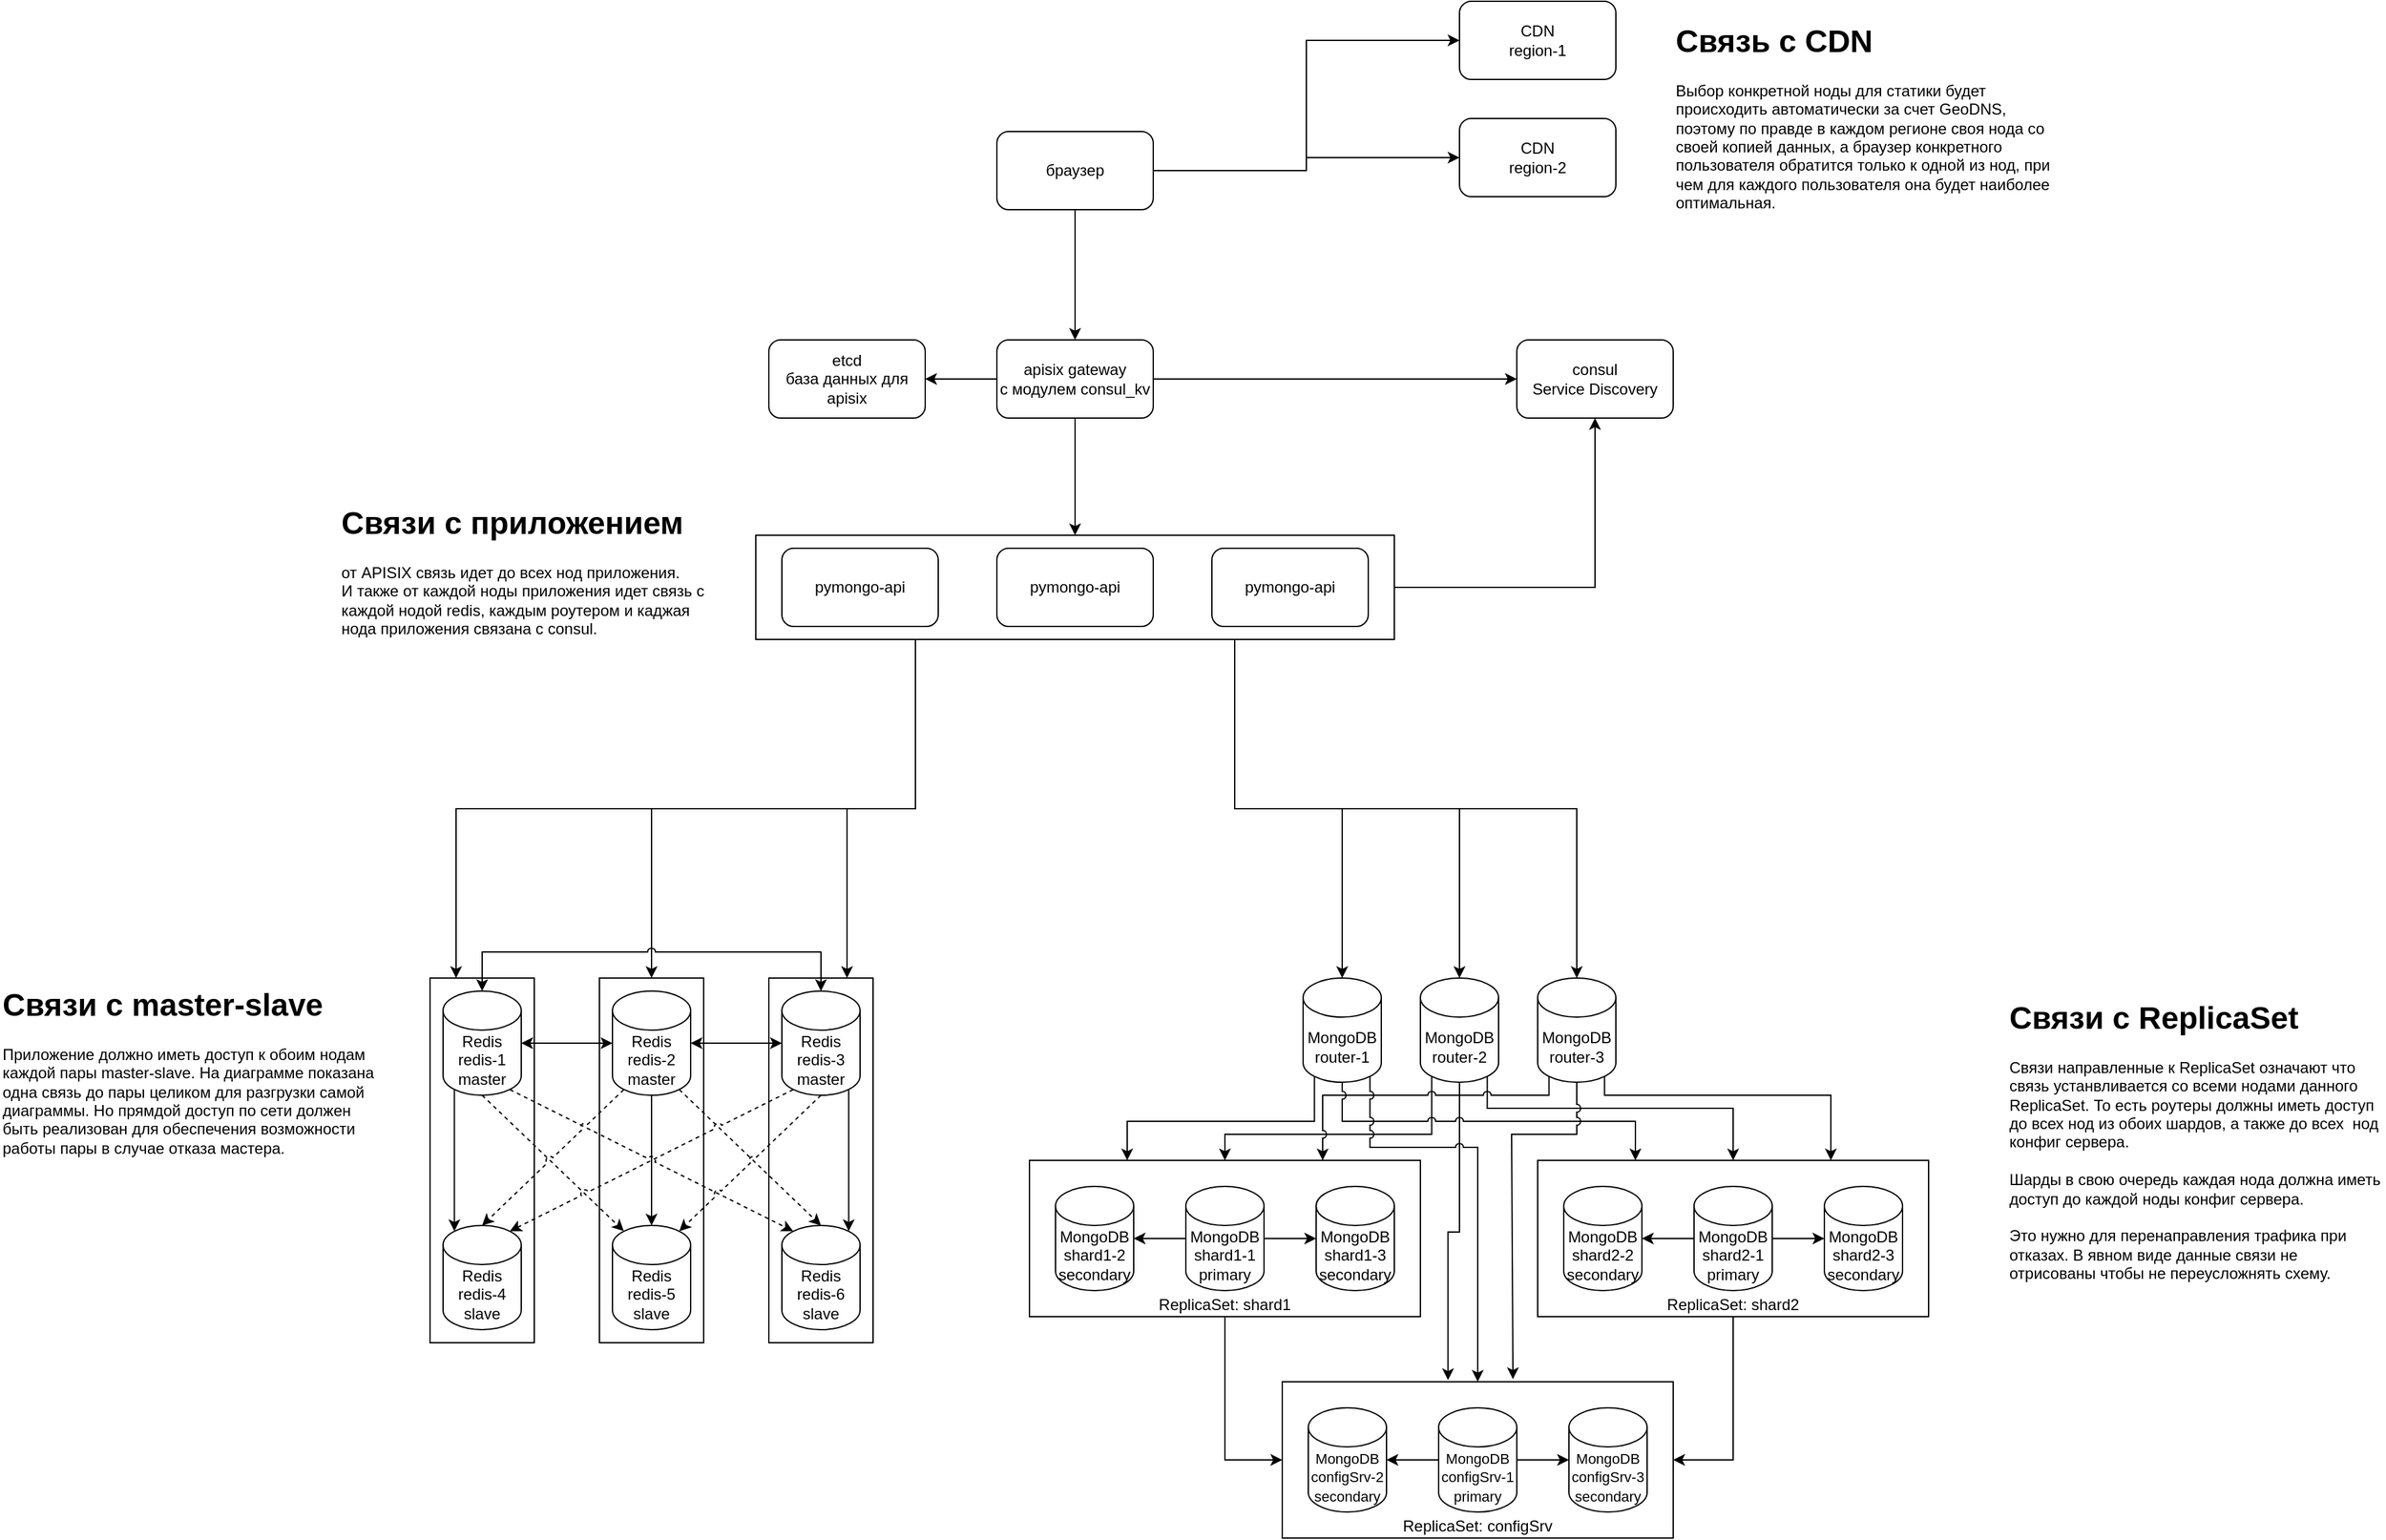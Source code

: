 <mxfile version="24.7.5">
  <diagram name="Page-1" id="-H_mtQnk-PTXWXPvYvuk">
    <mxGraphModel dx="2722" dy="1961" grid="1" gridSize="10" guides="1" tooltips="1" connect="1" arrows="1" fold="1" page="1" pageScale="1" pageWidth="1169" pageHeight="827" math="0" shadow="0">
      <root>
        <mxCell id="0" />
        <mxCell id="1" parent="0" />
        <mxCell id="Lyd-lEIhE1725QVAAXBL-100" value="" style="group" vertex="1" connectable="0" parent="1">
          <mxGeometry x="190" y="380" width="80" height="280" as="geometry" />
        </mxCell>
        <mxCell id="Lyd-lEIhE1725QVAAXBL-99" value="" style="rounded=0;whiteSpace=wrap;html=1;" vertex="1" parent="Lyd-lEIhE1725QVAAXBL-100">
          <mxGeometry width="80" height="280" as="geometry" />
        </mxCell>
        <mxCell id="Lyd-lEIhE1725QVAAXBL-44" value="Redis&lt;br&gt;redis-3&lt;br&gt;master" style="shape=cylinder3;whiteSpace=wrap;html=1;boundedLbl=1;backgroundOutline=1;size=15;" vertex="1" parent="Lyd-lEIhE1725QVAAXBL-100">
          <mxGeometry x="10" y="10" width="60" height="80" as="geometry" />
        </mxCell>
        <mxCell id="Lyd-lEIhE1725QVAAXBL-49" value="Redis&lt;br&gt;redis-6&lt;br&gt;slave" style="shape=cylinder3;whiteSpace=wrap;html=1;boundedLbl=1;backgroundOutline=1;size=15;" vertex="1" parent="Lyd-lEIhE1725QVAAXBL-100">
          <mxGeometry x="10" y="190" width="60" height="80" as="geometry" />
        </mxCell>
        <mxCell id="Lyd-lEIhE1725QVAAXBL-57" style="rounded=0;orthogonalLoop=1;jettySize=auto;html=1;exitX=0.855;exitY=1;exitDx=0;exitDy=-4.35;exitPerimeter=0;entryX=0.855;entryY=0;entryDx=0;entryDy=4.35;entryPerimeter=0;jumpStyle=arc;" edge="1" parent="Lyd-lEIhE1725QVAAXBL-100" source="Lyd-lEIhE1725QVAAXBL-44" target="Lyd-lEIhE1725QVAAXBL-49">
          <mxGeometry relative="1" as="geometry" />
        </mxCell>
        <mxCell id="Lyd-lEIhE1725QVAAXBL-98" value="" style="group" vertex="1" connectable="0" parent="1">
          <mxGeometry x="60" y="380" width="80" height="280" as="geometry" />
        </mxCell>
        <mxCell id="Lyd-lEIhE1725QVAAXBL-97" value="" style="rounded=0;whiteSpace=wrap;html=1;" vertex="1" parent="Lyd-lEIhE1725QVAAXBL-98">
          <mxGeometry width="80" height="280" as="geometry" />
        </mxCell>
        <mxCell id="Lyd-lEIhE1725QVAAXBL-45" value="Redis&lt;br&gt;redis-2&lt;br&gt;master" style="shape=cylinder3;whiteSpace=wrap;html=1;boundedLbl=1;backgroundOutline=1;size=15;" vertex="1" parent="Lyd-lEIhE1725QVAAXBL-98">
          <mxGeometry x="10" y="10" width="60" height="80" as="geometry" />
        </mxCell>
        <mxCell id="Lyd-lEIhE1725QVAAXBL-48" value="Redis&lt;br&gt;redis-5&lt;br&gt;slave" style="shape=cylinder3;whiteSpace=wrap;html=1;boundedLbl=1;backgroundOutline=1;size=15;" vertex="1" parent="Lyd-lEIhE1725QVAAXBL-98">
          <mxGeometry x="10" y="190" width="60" height="80" as="geometry" />
        </mxCell>
        <mxCell id="Lyd-lEIhE1725QVAAXBL-53" style="rounded=0;orthogonalLoop=1;jettySize=auto;html=1;exitX=0.5;exitY=1;exitDx=0;exitDy=0;exitPerimeter=0;entryX=0.5;entryY=0;entryDx=0;entryDy=0;entryPerimeter=0;jumpStyle=arc;" edge="1" parent="Lyd-lEIhE1725QVAAXBL-98" source="Lyd-lEIhE1725QVAAXBL-45" target="Lyd-lEIhE1725QVAAXBL-48">
          <mxGeometry relative="1" as="geometry" />
        </mxCell>
        <mxCell id="Lyd-lEIhE1725QVAAXBL-96" value="" style="group" vertex="1" connectable="0" parent="1">
          <mxGeometry x="-70" y="380" width="80" height="280" as="geometry" />
        </mxCell>
        <mxCell id="Lyd-lEIhE1725QVAAXBL-95" value="" style="rounded=0;whiteSpace=wrap;html=1;" vertex="1" parent="Lyd-lEIhE1725QVAAXBL-96">
          <mxGeometry width="80" height="280" as="geometry" />
        </mxCell>
        <mxCell id="Lyd-lEIhE1725QVAAXBL-46" value="Redis&lt;br&gt;redis-1&lt;br&gt;master" style="shape=cylinder3;whiteSpace=wrap;html=1;boundedLbl=1;backgroundOutline=1;size=15;" vertex="1" parent="Lyd-lEIhE1725QVAAXBL-96">
          <mxGeometry x="10" y="10" width="60" height="80" as="geometry" />
        </mxCell>
        <mxCell id="Lyd-lEIhE1725QVAAXBL-47" value="Redis&lt;br&gt;redis-4&lt;br&gt;slave" style="shape=cylinder3;whiteSpace=wrap;html=1;boundedLbl=1;backgroundOutline=1;size=15;" vertex="1" parent="Lyd-lEIhE1725QVAAXBL-96">
          <mxGeometry x="10" y="190" width="60" height="80" as="geometry" />
        </mxCell>
        <mxCell id="Lyd-lEIhE1725QVAAXBL-50" style="rounded=0;orthogonalLoop=1;jettySize=auto;html=1;exitX=0.145;exitY=1;exitDx=0;exitDy=-4.35;exitPerimeter=0;entryX=0.145;entryY=0;entryDx=0;entryDy=4.35;entryPerimeter=0;jumpStyle=arc;" edge="1" parent="Lyd-lEIhE1725QVAAXBL-96" source="Lyd-lEIhE1725QVAAXBL-46" target="Lyd-lEIhE1725QVAAXBL-47">
          <mxGeometry relative="1" as="geometry" />
        </mxCell>
        <mxCell id="Lyd-lEIhE1725QVAAXBL-33" value="" style="group" vertex="1" connectable="0" parent="1">
          <mxGeometry x="780" y="520" width="300" height="120" as="geometry" />
        </mxCell>
        <mxCell id="Lyd-lEIhE1725QVAAXBL-32" value="ReplicaSet: shard2" style="rounded=0;whiteSpace=wrap;html=1;verticalAlign=bottom;" vertex="1" parent="Lyd-lEIhE1725QVAAXBL-33">
          <mxGeometry width="300" height="120" as="geometry" />
        </mxCell>
        <mxCell id="Lyd-lEIhE1725QVAAXBL-3" value="MongoDB&lt;br&gt;shard2-1&lt;br&gt;primary" style="shape=cylinder3;whiteSpace=wrap;html=1;boundedLbl=1;backgroundOutline=1;size=15;" vertex="1" parent="Lyd-lEIhE1725QVAAXBL-33">
          <mxGeometry x="120" y="20" width="60" height="80" as="geometry" />
        </mxCell>
        <mxCell id="Lyd-lEIhE1725QVAAXBL-16" value="MongoDB&lt;br&gt;shard2-2&lt;br&gt;secondary" style="shape=cylinder3;whiteSpace=wrap;html=1;boundedLbl=1;backgroundOutline=1;size=15;" vertex="1" parent="Lyd-lEIhE1725QVAAXBL-33">
          <mxGeometry x="20" y="20" width="60" height="80" as="geometry" />
        </mxCell>
        <mxCell id="Lyd-lEIhE1725QVAAXBL-17" value="MongoDB&lt;br&gt;shard2-3&lt;br&gt;secondary" style="shape=cylinder3;whiteSpace=wrap;html=1;boundedLbl=1;backgroundOutline=1;size=15;" vertex="1" parent="Lyd-lEIhE1725QVAAXBL-33">
          <mxGeometry x="220" y="20" width="60" height="80" as="geometry" />
        </mxCell>
        <mxCell id="Lyd-lEIhE1725QVAAXBL-25" style="edgeStyle=orthogonalEdgeStyle;rounded=0;orthogonalLoop=1;jettySize=auto;html=1;exitX=0;exitY=0.5;exitDx=0;exitDy=0;exitPerimeter=0;entryX=1;entryY=0.5;entryDx=0;entryDy=0;entryPerimeter=0;" edge="1" parent="Lyd-lEIhE1725QVAAXBL-33" source="Lyd-lEIhE1725QVAAXBL-3" target="Lyd-lEIhE1725QVAAXBL-16">
          <mxGeometry relative="1" as="geometry" />
        </mxCell>
        <mxCell id="Lyd-lEIhE1725QVAAXBL-26" style="edgeStyle=orthogonalEdgeStyle;rounded=0;orthogonalLoop=1;jettySize=auto;html=1;exitX=1;exitY=0.5;exitDx=0;exitDy=0;exitPerimeter=0;entryX=0;entryY=0.5;entryDx=0;entryDy=0;entryPerimeter=0;" edge="1" parent="Lyd-lEIhE1725QVAAXBL-33" source="Lyd-lEIhE1725QVAAXBL-3" target="Lyd-lEIhE1725QVAAXBL-17">
          <mxGeometry relative="1" as="geometry" />
        </mxCell>
        <mxCell id="Lyd-lEIhE1725QVAAXBL-31" value="" style="group" vertex="1" connectable="0" parent="1">
          <mxGeometry x="390" y="520" width="300" height="120" as="geometry" />
        </mxCell>
        <mxCell id="Lyd-lEIhE1725QVAAXBL-30" value="ReplicaSet: shard1" style="rounded=0;whiteSpace=wrap;html=1;verticalAlign=bottom;" vertex="1" parent="Lyd-lEIhE1725QVAAXBL-31">
          <mxGeometry width="300" height="120" as="geometry" />
        </mxCell>
        <mxCell id="Lyd-lEIhE1725QVAAXBL-2" value="MongoDB&lt;br&gt;shard1-1&lt;br&gt;primary" style="shape=cylinder3;whiteSpace=wrap;html=1;boundedLbl=1;backgroundOutline=1;size=15;" vertex="1" parent="Lyd-lEIhE1725QVAAXBL-31">
          <mxGeometry x="120" y="20" width="60" height="80" as="geometry" />
        </mxCell>
        <mxCell id="Lyd-lEIhE1725QVAAXBL-12" value="MongoDB&lt;br&gt;shard1-2&lt;br&gt;secondary" style="shape=cylinder3;whiteSpace=wrap;html=1;boundedLbl=1;backgroundOutline=1;size=15;" vertex="1" parent="Lyd-lEIhE1725QVAAXBL-31">
          <mxGeometry x="20" y="20" width="60" height="80" as="geometry" />
        </mxCell>
        <mxCell id="Lyd-lEIhE1725QVAAXBL-13" value="MongoDB&lt;br&gt;shard1-3&lt;br&gt;secondary" style="shape=cylinder3;whiteSpace=wrap;html=1;boundedLbl=1;backgroundOutline=1;size=15;" vertex="1" parent="Lyd-lEIhE1725QVAAXBL-31">
          <mxGeometry x="220" y="20" width="60" height="80" as="geometry" />
        </mxCell>
        <mxCell id="Lyd-lEIhE1725QVAAXBL-21" style="edgeStyle=orthogonalEdgeStyle;rounded=0;orthogonalLoop=1;jettySize=auto;html=1;exitX=0;exitY=0.5;exitDx=0;exitDy=0;exitPerimeter=0;entryX=1;entryY=0.5;entryDx=0;entryDy=0;entryPerimeter=0;" edge="1" parent="Lyd-lEIhE1725QVAAXBL-31" source="Lyd-lEIhE1725QVAAXBL-2" target="Lyd-lEIhE1725QVAAXBL-12">
          <mxGeometry relative="1" as="geometry" />
        </mxCell>
        <mxCell id="Lyd-lEIhE1725QVAAXBL-22" style="edgeStyle=orthogonalEdgeStyle;rounded=0;orthogonalLoop=1;jettySize=auto;html=1;exitX=1;exitY=0.5;exitDx=0;exitDy=0;exitPerimeter=0;entryX=0;entryY=0.5;entryDx=0;entryDy=0;entryPerimeter=0;" edge="1" parent="Lyd-lEIhE1725QVAAXBL-31" source="Lyd-lEIhE1725QVAAXBL-2" target="Lyd-lEIhE1725QVAAXBL-13">
          <mxGeometry relative="1" as="geometry" />
        </mxCell>
        <mxCell id="Lyd-lEIhE1725QVAAXBL-51" style="rounded=0;orthogonalLoop=1;jettySize=auto;html=1;exitX=0.5;exitY=1;exitDx=0;exitDy=0;exitPerimeter=0;entryX=0.145;entryY=0;entryDx=0;entryDy=4.35;entryPerimeter=0;dashed=1;" edge="1" parent="1" source="Lyd-lEIhE1725QVAAXBL-46" target="Lyd-lEIhE1725QVAAXBL-48">
          <mxGeometry relative="1" as="geometry" />
        </mxCell>
        <mxCell id="Lyd-lEIhE1725QVAAXBL-52" style="rounded=0;orthogonalLoop=1;jettySize=auto;html=1;exitX=0.855;exitY=1;exitDx=0;exitDy=-4.35;exitPerimeter=0;entryX=0.145;entryY=0;entryDx=0;entryDy=4.35;entryPerimeter=0;jumpStyle=arc;dashed=1;" edge="1" parent="1" source="Lyd-lEIhE1725QVAAXBL-46" target="Lyd-lEIhE1725QVAAXBL-49">
          <mxGeometry relative="1" as="geometry" />
        </mxCell>
        <mxCell id="Lyd-lEIhE1725QVAAXBL-54" style="rounded=0;orthogonalLoop=1;jettySize=auto;html=1;exitX=0.145;exitY=1;exitDx=0;exitDy=-4.35;exitPerimeter=0;entryX=0.5;entryY=0;entryDx=0;entryDy=0;entryPerimeter=0;jumpStyle=arc;dashed=1;" edge="1" parent="1" source="Lyd-lEIhE1725QVAAXBL-45" target="Lyd-lEIhE1725QVAAXBL-47">
          <mxGeometry relative="1" as="geometry" />
        </mxCell>
        <mxCell id="Lyd-lEIhE1725QVAAXBL-55" style="rounded=0;orthogonalLoop=1;jettySize=auto;html=1;exitX=0.855;exitY=1;exitDx=0;exitDy=-4.35;exitPerimeter=0;entryX=0.5;entryY=0;entryDx=0;entryDy=0;entryPerimeter=0;jumpStyle=arc;dashed=1;" edge="1" parent="1" source="Lyd-lEIhE1725QVAAXBL-45" target="Lyd-lEIhE1725QVAAXBL-49">
          <mxGeometry relative="1" as="geometry" />
        </mxCell>
        <mxCell id="Lyd-lEIhE1725QVAAXBL-58" style="rounded=0;orthogonalLoop=1;jettySize=auto;html=1;exitX=0.5;exitY=1;exitDx=0;exitDy=0;exitPerimeter=0;entryX=0.855;entryY=0;entryDx=0;entryDy=4.35;entryPerimeter=0;jumpStyle=arc;dashed=1;" edge="1" parent="1" source="Lyd-lEIhE1725QVAAXBL-44" target="Lyd-lEIhE1725QVAAXBL-48">
          <mxGeometry relative="1" as="geometry" />
        </mxCell>
        <mxCell id="Lyd-lEIhE1725QVAAXBL-59" style="rounded=0;orthogonalLoop=1;jettySize=auto;html=1;exitX=0.145;exitY=1;exitDx=0;exitDy=-4.35;exitPerimeter=0;entryX=0.855;entryY=0;entryDx=0;entryDy=4.35;entryPerimeter=0;jumpStyle=arc;dashed=1;" edge="1" parent="1" source="Lyd-lEIhE1725QVAAXBL-44" target="Lyd-lEIhE1725QVAAXBL-47">
          <mxGeometry relative="1" as="geometry" />
        </mxCell>
        <mxCell id="Lyd-lEIhE1725QVAAXBL-61" style="edgeStyle=orthogonalEdgeStyle;rounded=0;orthogonalLoop=1;jettySize=auto;html=1;exitX=0;exitY=0.5;exitDx=0;exitDy=0;exitPerimeter=0;entryX=1;entryY=0.5;entryDx=0;entryDy=0;entryPerimeter=0;startArrow=classic;startFill=1;" edge="1" parent="1" source="Lyd-lEIhE1725QVAAXBL-45" target="Lyd-lEIhE1725QVAAXBL-46">
          <mxGeometry relative="1" as="geometry" />
        </mxCell>
        <mxCell id="Lyd-lEIhE1725QVAAXBL-62" style="edgeStyle=orthogonalEdgeStyle;rounded=0;orthogonalLoop=1;jettySize=auto;html=1;exitX=1;exitY=0.5;exitDx=0;exitDy=0;exitPerimeter=0;entryX=0;entryY=0.5;entryDx=0;entryDy=0;entryPerimeter=0;startArrow=classic;startFill=1;" edge="1" parent="1" source="Lyd-lEIhE1725QVAAXBL-45" target="Lyd-lEIhE1725QVAAXBL-44">
          <mxGeometry relative="1" as="geometry" />
        </mxCell>
        <mxCell id="Lyd-lEIhE1725QVAAXBL-71" value="" style="group;verticalAlign=bottom;" vertex="1" connectable="0" parent="1">
          <mxGeometry x="584" y="690" width="300" height="120" as="geometry" />
        </mxCell>
        <mxCell id="Lyd-lEIhE1725QVAAXBL-72" value="ReplicaSet: configSrv" style="rounded=0;whiteSpace=wrap;html=1;verticalAlign=bottom;" vertex="1" parent="Lyd-lEIhE1725QVAAXBL-71">
          <mxGeometry width="300" height="120" as="geometry" />
        </mxCell>
        <mxCell id="Lyd-lEIhE1725QVAAXBL-73" value="&lt;font style=&quot;font-size: 11px;&quot;&gt;MongoDB&lt;br&gt;configSrv-1&lt;br&gt;primary&lt;/font&gt;" style="shape=cylinder3;whiteSpace=wrap;html=1;boundedLbl=1;backgroundOutline=1;size=15;" vertex="1" parent="Lyd-lEIhE1725QVAAXBL-71">
          <mxGeometry x="120" y="20" width="60" height="80" as="geometry" />
        </mxCell>
        <mxCell id="Lyd-lEIhE1725QVAAXBL-74" value="&lt;font style=&quot;font-size: 11px;&quot;&gt;MongoDB&lt;br&gt;configSrv-2&lt;br&gt;secondary&lt;/font&gt;" style="shape=cylinder3;whiteSpace=wrap;html=1;boundedLbl=1;backgroundOutline=1;size=15;" vertex="1" parent="Lyd-lEIhE1725QVAAXBL-71">
          <mxGeometry x="20" y="20" width="60" height="80" as="geometry" />
        </mxCell>
        <mxCell id="Lyd-lEIhE1725QVAAXBL-75" value="&lt;font style=&quot;font-size: 11px;&quot;&gt;MongoDB&lt;br&gt;configSrv-3&lt;br&gt;secondary&lt;/font&gt;" style="shape=cylinder3;whiteSpace=wrap;html=1;boundedLbl=1;backgroundOutline=1;size=15;" vertex="1" parent="Lyd-lEIhE1725QVAAXBL-71">
          <mxGeometry x="220" y="20" width="60" height="80" as="geometry" />
        </mxCell>
        <mxCell id="Lyd-lEIhE1725QVAAXBL-76" style="edgeStyle=orthogonalEdgeStyle;rounded=0;orthogonalLoop=1;jettySize=auto;html=1;exitX=0;exitY=0.5;exitDx=0;exitDy=0;exitPerimeter=0;entryX=1;entryY=0.5;entryDx=0;entryDy=0;entryPerimeter=0;" edge="1" parent="Lyd-lEIhE1725QVAAXBL-71" source="Lyd-lEIhE1725QVAAXBL-73" target="Lyd-lEIhE1725QVAAXBL-74">
          <mxGeometry relative="1" as="geometry" />
        </mxCell>
        <mxCell id="Lyd-lEIhE1725QVAAXBL-77" style="edgeStyle=orthogonalEdgeStyle;rounded=0;orthogonalLoop=1;jettySize=auto;html=1;exitX=1;exitY=0.5;exitDx=0;exitDy=0;exitPerimeter=0;entryX=0;entryY=0.5;entryDx=0;entryDy=0;entryPerimeter=0;" edge="1" parent="Lyd-lEIhE1725QVAAXBL-71" source="Lyd-lEIhE1725QVAAXBL-73" target="Lyd-lEIhE1725QVAAXBL-75">
          <mxGeometry relative="1" as="geometry" />
        </mxCell>
        <mxCell id="Lyd-lEIhE1725QVAAXBL-78" style="edgeStyle=orthogonalEdgeStyle;rounded=0;orthogonalLoop=1;jettySize=auto;html=1;exitX=0.5;exitY=1;exitDx=0;exitDy=0;entryX=0;entryY=0.5;entryDx=0;entryDy=0;" edge="1" parent="1" source="Lyd-lEIhE1725QVAAXBL-30" target="Lyd-lEIhE1725QVAAXBL-72">
          <mxGeometry relative="1" as="geometry" />
        </mxCell>
        <mxCell id="Lyd-lEIhE1725QVAAXBL-79" style="edgeStyle=orthogonalEdgeStyle;rounded=0;orthogonalLoop=1;jettySize=auto;html=1;exitX=0.5;exitY=1;exitDx=0;exitDy=0;entryX=1;entryY=0.5;entryDx=0;entryDy=0;" edge="1" parent="1" source="Lyd-lEIhE1725QVAAXBL-32" target="Lyd-lEIhE1725QVAAXBL-72">
          <mxGeometry relative="1" as="geometry" />
        </mxCell>
        <mxCell id="Lyd-lEIhE1725QVAAXBL-86" style="edgeStyle=orthogonalEdgeStyle;rounded=0;orthogonalLoop=1;jettySize=auto;html=1;exitX=0.145;exitY=1;exitDx=0;exitDy=-4.35;exitPerimeter=0;entryX=0.25;entryY=0;entryDx=0;entryDy=0;" edge="1" parent="1" source="Lyd-lEIhE1725QVAAXBL-81" target="Lyd-lEIhE1725QVAAXBL-30">
          <mxGeometry relative="1" as="geometry" />
        </mxCell>
        <mxCell id="Lyd-lEIhE1725QVAAXBL-81" value="MongoDB&lt;br&gt;router-1" style="shape=cylinder3;whiteSpace=wrap;html=1;boundedLbl=1;backgroundOutline=1;size=15;" vertex="1" parent="1">
          <mxGeometry x="600" y="380" width="60" height="80" as="geometry" />
        </mxCell>
        <mxCell id="Lyd-lEIhE1725QVAAXBL-89" style="edgeStyle=orthogonalEdgeStyle;rounded=0;orthogonalLoop=1;jettySize=auto;html=1;exitX=0.145;exitY=1;exitDx=0;exitDy=-4.35;exitPerimeter=0;entryX=0.5;entryY=0;entryDx=0;entryDy=0;" edge="1" parent="1" source="Lyd-lEIhE1725QVAAXBL-82" target="Lyd-lEIhE1725QVAAXBL-30">
          <mxGeometry relative="1" as="geometry">
            <Array as="points">
              <mxPoint x="699" y="500" />
              <mxPoint x="540" y="500" />
            </Array>
          </mxGeometry>
        </mxCell>
        <mxCell id="Lyd-lEIhE1725QVAAXBL-91" style="edgeStyle=orthogonalEdgeStyle;rounded=0;orthogonalLoop=1;jettySize=auto;html=1;exitX=0.855;exitY=1;exitDx=0;exitDy=-4.35;exitPerimeter=0;entryX=0.5;entryY=0;entryDx=0;entryDy=0;" edge="1" parent="1" source="Lyd-lEIhE1725QVAAXBL-82" target="Lyd-lEIhE1725QVAAXBL-32">
          <mxGeometry relative="1" as="geometry">
            <Array as="points">
              <mxPoint x="741" y="480" />
              <mxPoint x="930" y="480" />
            </Array>
          </mxGeometry>
        </mxCell>
        <mxCell id="Lyd-lEIhE1725QVAAXBL-82" value="MongoDB&lt;br&gt;router-2" style="shape=cylinder3;whiteSpace=wrap;html=1;boundedLbl=1;backgroundOutline=1;size=15;" vertex="1" parent="1">
          <mxGeometry x="690" y="380" width="60" height="80" as="geometry" />
        </mxCell>
        <mxCell id="Lyd-lEIhE1725QVAAXBL-92" style="edgeStyle=orthogonalEdgeStyle;rounded=0;orthogonalLoop=1;jettySize=auto;html=1;exitX=0.145;exitY=1;exitDx=0;exitDy=-4.35;exitPerimeter=0;entryX=0.75;entryY=0;entryDx=0;entryDy=0;jumpStyle=arc;" edge="1" parent="1" source="Lyd-lEIhE1725QVAAXBL-83" target="Lyd-lEIhE1725QVAAXBL-30">
          <mxGeometry relative="1" as="geometry">
            <Array as="points">
              <mxPoint x="789" y="470" />
              <mxPoint x="615" y="470" />
            </Array>
          </mxGeometry>
        </mxCell>
        <mxCell id="Lyd-lEIhE1725QVAAXBL-94" style="edgeStyle=orthogonalEdgeStyle;rounded=0;orthogonalLoop=1;jettySize=auto;html=1;exitX=0.855;exitY=1;exitDx=0;exitDy=-4.35;exitPerimeter=0;entryX=0.75;entryY=0;entryDx=0;entryDy=0;" edge="1" parent="1" source="Lyd-lEIhE1725QVAAXBL-83" target="Lyd-lEIhE1725QVAAXBL-32">
          <mxGeometry relative="1" as="geometry">
            <Array as="points">
              <mxPoint x="831" y="470" />
              <mxPoint x="1005" y="470" />
            </Array>
          </mxGeometry>
        </mxCell>
        <mxCell id="Lyd-lEIhE1725QVAAXBL-83" value="MongoDB&lt;br&gt;router-3" style="shape=cylinder3;whiteSpace=wrap;html=1;boundedLbl=1;backgroundOutline=1;size=15;" vertex="1" parent="1">
          <mxGeometry x="780" y="380" width="60" height="80" as="geometry" />
        </mxCell>
        <mxCell id="Lyd-lEIhE1725QVAAXBL-90" style="edgeStyle=orthogonalEdgeStyle;rounded=0;orthogonalLoop=1;jettySize=auto;html=1;exitX=0.5;exitY=1;exitDx=0;exitDy=0;exitPerimeter=0;entryX=0.424;entryY=-0.01;entryDx=0;entryDy=0;entryPerimeter=0;" edge="1" parent="1" source="Lyd-lEIhE1725QVAAXBL-82" target="Lyd-lEIhE1725QVAAXBL-72">
          <mxGeometry relative="1" as="geometry" />
        </mxCell>
        <mxCell id="Lyd-lEIhE1725QVAAXBL-87" style="edgeStyle=orthogonalEdgeStyle;rounded=0;orthogonalLoop=1;jettySize=auto;html=1;exitX=0.5;exitY=1;exitDx=0;exitDy=0;exitPerimeter=0;entryX=0.25;entryY=0;entryDx=0;entryDy=0;jumpStyle=arc;" edge="1" parent="1" source="Lyd-lEIhE1725QVAAXBL-81" target="Lyd-lEIhE1725QVAAXBL-32">
          <mxGeometry relative="1" as="geometry" />
        </mxCell>
        <mxCell id="Lyd-lEIhE1725QVAAXBL-88" style="edgeStyle=orthogonalEdgeStyle;rounded=0;orthogonalLoop=1;jettySize=auto;html=1;exitX=0.855;exitY=1;exitDx=0;exitDy=-4.35;exitPerimeter=0;entryX=0.5;entryY=0;entryDx=0;entryDy=0;jumpStyle=arc;" edge="1" parent="1" source="Lyd-lEIhE1725QVAAXBL-81" target="Lyd-lEIhE1725QVAAXBL-72">
          <mxGeometry relative="1" as="geometry">
            <Array as="points">
              <mxPoint x="651" y="510" />
              <mxPoint x="734" y="510" />
            </Array>
          </mxGeometry>
        </mxCell>
        <mxCell id="Lyd-lEIhE1725QVAAXBL-93" style="edgeStyle=orthogonalEdgeStyle;rounded=0;orthogonalLoop=1;jettySize=auto;html=1;exitX=0.5;exitY=1;exitDx=0;exitDy=0;exitPerimeter=0;entryX=0.59;entryY=-0.017;entryDx=0;entryDy=0;entryPerimeter=0;jumpStyle=arc;" edge="1" parent="1" source="Lyd-lEIhE1725QVAAXBL-83" target="Lyd-lEIhE1725QVAAXBL-72">
          <mxGeometry relative="1" as="geometry">
            <Array as="points">
              <mxPoint x="810" y="500" />
              <mxPoint x="760" y="500" />
              <mxPoint x="760" y="575" />
              <mxPoint x="761" y="575" />
            </Array>
          </mxGeometry>
        </mxCell>
        <mxCell id="Lyd-lEIhE1725QVAAXBL-101" value="&lt;h1 style=&quot;margin-top: 0px;&quot;&gt;Связи с ReplicaSet&lt;/h1&gt;&lt;p&gt;Связи направленные к ReplicaSet означают что связь устанвливается со всеми нодами данного ReplicaSet. То есть роутеры должны иметь доступ до всех нод из обоих шардов, а также до всех&amp;nbsp; нод конфиг сервера.&lt;br&gt;&lt;br&gt;Шарды в свою очередь каждая нода должна иметь доступ до каждой ноды конфиг сервера.&lt;br&gt;&lt;br&gt;Это нужно для перенаправления трафика при отказах. В явном виде данные связи не отрисованы чтобы не переусложнять схему.&lt;/p&gt;" style="text;html=1;whiteSpace=wrap;overflow=hidden;rounded=0;" vertex="1" parent="1">
          <mxGeometry x="1140" y="390" width="290" height="260" as="geometry" />
        </mxCell>
        <mxCell id="Lyd-lEIhE1725QVAAXBL-102" value="&lt;h1 style=&quot;margin-top: 0px;&quot;&gt;Связи с master-slave&lt;/h1&gt;&lt;p&gt;Приложение должно иметь доступ к обоим нодам каждой пары master-slave. На диаграмме показана одна связь до пары целиком для разгрузки самой диаграммы. Но прямдой доступ по сети должен быть реализован для обеспечения возможности работы пары в случае отказа мастера.&lt;/p&gt;" style="text;html=1;whiteSpace=wrap;overflow=hidden;rounded=0;" vertex="1" parent="1">
          <mxGeometry x="-400" y="380" width="290" height="260" as="geometry" />
        </mxCell>
        <mxCell id="Lyd-lEIhE1725QVAAXBL-118" style="edgeStyle=orthogonalEdgeStyle;rounded=0;orthogonalLoop=1;jettySize=auto;html=1;exitX=0.5;exitY=1;exitDx=0;exitDy=0;entryX=0.5;entryY=0;entryDx=0;entryDy=0;" edge="1" parent="1" source="Lyd-lEIhE1725QVAAXBL-103" target="Lyd-lEIhE1725QVAAXBL-110">
          <mxGeometry relative="1" as="geometry" />
        </mxCell>
        <mxCell id="Lyd-lEIhE1725QVAAXBL-122" style="edgeStyle=orthogonalEdgeStyle;rounded=0;orthogonalLoop=1;jettySize=auto;html=1;exitX=0;exitY=0.5;exitDx=0;exitDy=0;entryX=1;entryY=0.5;entryDx=0;entryDy=0;" edge="1" parent="1" source="Lyd-lEIhE1725QVAAXBL-103" target="Lyd-lEIhE1725QVAAXBL-120">
          <mxGeometry relative="1" as="geometry" />
        </mxCell>
        <mxCell id="Lyd-lEIhE1725QVAAXBL-124" style="edgeStyle=orthogonalEdgeStyle;rounded=0;orthogonalLoop=1;jettySize=auto;html=1;exitX=1;exitY=0.5;exitDx=0;exitDy=0;entryX=0;entryY=0.5;entryDx=0;entryDy=0;" edge="1" parent="1" source="Lyd-lEIhE1725QVAAXBL-103" target="Lyd-lEIhE1725QVAAXBL-123">
          <mxGeometry relative="1" as="geometry" />
        </mxCell>
        <mxCell id="Lyd-lEIhE1725QVAAXBL-103" value="apisix gateway&lt;br&gt;с модулем consul_kv" style="rounded=1;whiteSpace=wrap;html=1;" vertex="1" parent="1">
          <mxGeometry x="365" y="-110" width="120" height="60" as="geometry" />
        </mxCell>
        <mxCell id="Lyd-lEIhE1725QVAAXBL-107" style="edgeStyle=orthogonalEdgeStyle;rounded=0;orthogonalLoop=1;jettySize=auto;html=1;exitX=0.5;exitY=1;exitDx=0;exitDy=0;entryX=0.5;entryY=0;entryDx=0;entryDy=0;" edge="1" parent="1" source="Lyd-lEIhE1725QVAAXBL-105" target="Lyd-lEIhE1725QVAAXBL-103">
          <mxGeometry relative="1" as="geometry" />
        </mxCell>
        <mxCell id="Lyd-lEIhE1725QVAAXBL-129" style="edgeStyle=orthogonalEdgeStyle;rounded=0;orthogonalLoop=1;jettySize=auto;html=1;exitX=1;exitY=0.5;exitDx=0;exitDy=0;entryX=0;entryY=0.5;entryDx=0;entryDy=0;" edge="1" parent="1" source="Lyd-lEIhE1725QVAAXBL-105" target="Lyd-lEIhE1725QVAAXBL-127">
          <mxGeometry relative="1" as="geometry" />
        </mxCell>
        <mxCell id="Lyd-lEIhE1725QVAAXBL-130" style="edgeStyle=orthogonalEdgeStyle;rounded=0;orthogonalLoop=1;jettySize=auto;html=1;exitX=1;exitY=0.5;exitDx=0;exitDy=0;entryX=0;entryY=0.5;entryDx=0;entryDy=0;" edge="1" parent="1" source="Lyd-lEIhE1725QVAAXBL-105" target="Lyd-lEIhE1725QVAAXBL-128">
          <mxGeometry relative="1" as="geometry" />
        </mxCell>
        <mxCell id="Lyd-lEIhE1725QVAAXBL-105" value="браузер" style="rounded=1;whiteSpace=wrap;html=1;" vertex="1" parent="1">
          <mxGeometry x="365" y="-270" width="120" height="60" as="geometry" />
        </mxCell>
        <mxCell id="Lyd-lEIhE1725QVAAXBL-111" value="" style="group" vertex="1" connectable="0" parent="1">
          <mxGeometry x="180" y="40" width="490" height="80" as="geometry" />
        </mxCell>
        <mxCell id="Lyd-lEIhE1725QVAAXBL-110" value="" style="rounded=0;whiteSpace=wrap;html=1;" vertex="1" parent="Lyd-lEIhE1725QVAAXBL-111">
          <mxGeometry width="490" height="80" as="geometry" />
        </mxCell>
        <mxCell id="zA23MoTUsTF4_91t8viU-3" value="pymongo-api" style="rounded=1;whiteSpace=wrap;html=1;" parent="Lyd-lEIhE1725QVAAXBL-111" vertex="1">
          <mxGeometry x="20" y="10" width="120" height="60" as="geometry" />
        </mxCell>
        <mxCell id="Lyd-lEIhE1725QVAAXBL-108" value="pymongo-api" style="rounded=1;whiteSpace=wrap;html=1;" vertex="1" parent="Lyd-lEIhE1725QVAAXBL-111">
          <mxGeometry x="185" y="10" width="120" height="60" as="geometry" />
        </mxCell>
        <mxCell id="Lyd-lEIhE1725QVAAXBL-109" value="pymongo-api" style="rounded=1;whiteSpace=wrap;html=1;" vertex="1" parent="Lyd-lEIhE1725QVAAXBL-111">
          <mxGeometry x="350" y="10" width="120" height="60" as="geometry" />
        </mxCell>
        <mxCell id="Lyd-lEIhE1725QVAAXBL-112" style="edgeStyle=orthogonalEdgeStyle;rounded=0;orthogonalLoop=1;jettySize=auto;html=1;exitX=0.25;exitY=1;exitDx=0;exitDy=0;entryX=0.25;entryY=0;entryDx=0;entryDy=0;" edge="1" parent="1" source="Lyd-lEIhE1725QVAAXBL-110" target="Lyd-lEIhE1725QVAAXBL-95">
          <mxGeometry relative="1" as="geometry" />
        </mxCell>
        <mxCell id="Lyd-lEIhE1725QVAAXBL-113" style="edgeStyle=orthogonalEdgeStyle;rounded=0;orthogonalLoop=1;jettySize=auto;html=1;exitX=0.25;exitY=1;exitDx=0;exitDy=0;entryX=0.5;entryY=0;entryDx=0;entryDy=0;" edge="1" parent="1" source="Lyd-lEIhE1725QVAAXBL-110" target="Lyd-lEIhE1725QVAAXBL-97">
          <mxGeometry relative="1" as="geometry" />
        </mxCell>
        <mxCell id="Lyd-lEIhE1725QVAAXBL-114" style="edgeStyle=orthogonalEdgeStyle;rounded=0;orthogonalLoop=1;jettySize=auto;html=1;exitX=0.25;exitY=1;exitDx=0;exitDy=0;entryX=0.75;entryY=0;entryDx=0;entryDy=0;" edge="1" parent="1" source="Lyd-lEIhE1725QVAAXBL-110" target="Lyd-lEIhE1725QVAAXBL-99">
          <mxGeometry relative="1" as="geometry" />
        </mxCell>
        <mxCell id="Lyd-lEIhE1725QVAAXBL-63" style="edgeStyle=orthogonalEdgeStyle;rounded=0;orthogonalLoop=1;jettySize=auto;html=1;exitX=0.5;exitY=0;exitDx=0;exitDy=0;exitPerimeter=0;entryX=0.5;entryY=0;entryDx=0;entryDy=0;entryPerimeter=0;curved=0;startArrow=classic;startFill=1;jumpStyle=arc;" edge="1" parent="1" source="Lyd-lEIhE1725QVAAXBL-44" target="Lyd-lEIhE1725QVAAXBL-46">
          <mxGeometry relative="1" as="geometry">
            <Array as="points">
              <mxPoint x="230" y="360" />
              <mxPoint x="-30" y="360" />
            </Array>
          </mxGeometry>
        </mxCell>
        <mxCell id="Lyd-lEIhE1725QVAAXBL-115" style="edgeStyle=orthogonalEdgeStyle;rounded=0;orthogonalLoop=1;jettySize=auto;html=1;exitX=0.75;exitY=1;exitDx=0;exitDy=0;entryX=0.5;entryY=0;entryDx=0;entryDy=0;entryPerimeter=0;" edge="1" parent="1" source="Lyd-lEIhE1725QVAAXBL-110" target="Lyd-lEIhE1725QVAAXBL-81">
          <mxGeometry relative="1" as="geometry" />
        </mxCell>
        <mxCell id="Lyd-lEIhE1725QVAAXBL-116" style="edgeStyle=orthogonalEdgeStyle;rounded=0;orthogonalLoop=1;jettySize=auto;html=1;exitX=0.75;exitY=1;exitDx=0;exitDy=0;entryX=0.5;entryY=0;entryDx=0;entryDy=0;entryPerimeter=0;" edge="1" parent="1" source="Lyd-lEIhE1725QVAAXBL-110" target="Lyd-lEIhE1725QVAAXBL-82">
          <mxGeometry relative="1" as="geometry" />
        </mxCell>
        <mxCell id="Lyd-lEIhE1725QVAAXBL-117" style="edgeStyle=orthogonalEdgeStyle;rounded=0;orthogonalLoop=1;jettySize=auto;html=1;exitX=0.75;exitY=1;exitDx=0;exitDy=0;entryX=0.5;entryY=0;entryDx=0;entryDy=0;entryPerimeter=0;" edge="1" parent="1" source="Lyd-lEIhE1725QVAAXBL-110" target="Lyd-lEIhE1725QVAAXBL-83">
          <mxGeometry relative="1" as="geometry" />
        </mxCell>
        <mxCell id="Lyd-lEIhE1725QVAAXBL-120" value="etcd&lt;br&gt;база данных для apisix" style="rounded=1;whiteSpace=wrap;html=1;" vertex="1" parent="1">
          <mxGeometry x="190" y="-110" width="120" height="60" as="geometry" />
        </mxCell>
        <mxCell id="Lyd-lEIhE1725QVAAXBL-123" value="consul&lt;br&gt;Service Discovery" style="rounded=1;whiteSpace=wrap;html=1;" vertex="1" parent="1">
          <mxGeometry x="764" y="-110" width="120" height="60" as="geometry" />
        </mxCell>
        <mxCell id="Lyd-lEIhE1725QVAAXBL-125" style="edgeStyle=orthogonalEdgeStyle;rounded=0;orthogonalLoop=1;jettySize=auto;html=1;exitX=1;exitY=0.5;exitDx=0;exitDy=0;entryX=0.5;entryY=1;entryDx=0;entryDy=0;" edge="1" parent="1" source="Lyd-lEIhE1725QVAAXBL-110" target="Lyd-lEIhE1725QVAAXBL-123">
          <mxGeometry relative="1" as="geometry" />
        </mxCell>
        <mxCell id="Lyd-lEIhE1725QVAAXBL-126" value="&lt;h1 style=&quot;margin-top: 0px;&quot;&gt;Связи с приложением&lt;/h1&gt;&lt;p&gt;от APISIX связь идет до всех нод приложения.&lt;br&gt;И также от каждой ноды приложения идет связь с каждой нодой redis, каждым роутером и каджая нода приложения связана с consul.&lt;/p&gt;" style="text;html=1;whiteSpace=wrap;overflow=hidden;rounded=0;" vertex="1" parent="1">
          <mxGeometry x="-140" y="10" width="290" height="120" as="geometry" />
        </mxCell>
        <mxCell id="Lyd-lEIhE1725QVAAXBL-127" value="CDN&lt;br&gt;region-1" style="rounded=1;whiteSpace=wrap;html=1;" vertex="1" parent="1">
          <mxGeometry x="720" y="-370" width="120" height="60" as="geometry" />
        </mxCell>
        <mxCell id="Lyd-lEIhE1725QVAAXBL-128" value="CDN&lt;br&gt;region-2" style="rounded=1;whiteSpace=wrap;html=1;" vertex="1" parent="1">
          <mxGeometry x="720" y="-280" width="120" height="60" as="geometry" />
        </mxCell>
        <mxCell id="Lyd-lEIhE1725QVAAXBL-131" value="&lt;h1 style=&quot;margin-top: 0px;&quot;&gt;Связь с CDN&lt;/h1&gt;&lt;div&gt;Выбор конкретной ноды для статики будет происходить автоматически за счет GeoDNS, поэтому по правде в каждом регионе своя нода со своей копией данных, а браузер конкретного пользователя обратится только к одной из нод, при чем для каждого пользователя она будет наиболее оптимальная.&lt;/div&gt;" style="text;html=1;whiteSpace=wrap;overflow=hidden;rounded=0;" vertex="1" parent="1">
          <mxGeometry x="884" y="-360" width="290" height="160" as="geometry" />
        </mxCell>
      </root>
    </mxGraphModel>
  </diagram>
</mxfile>
